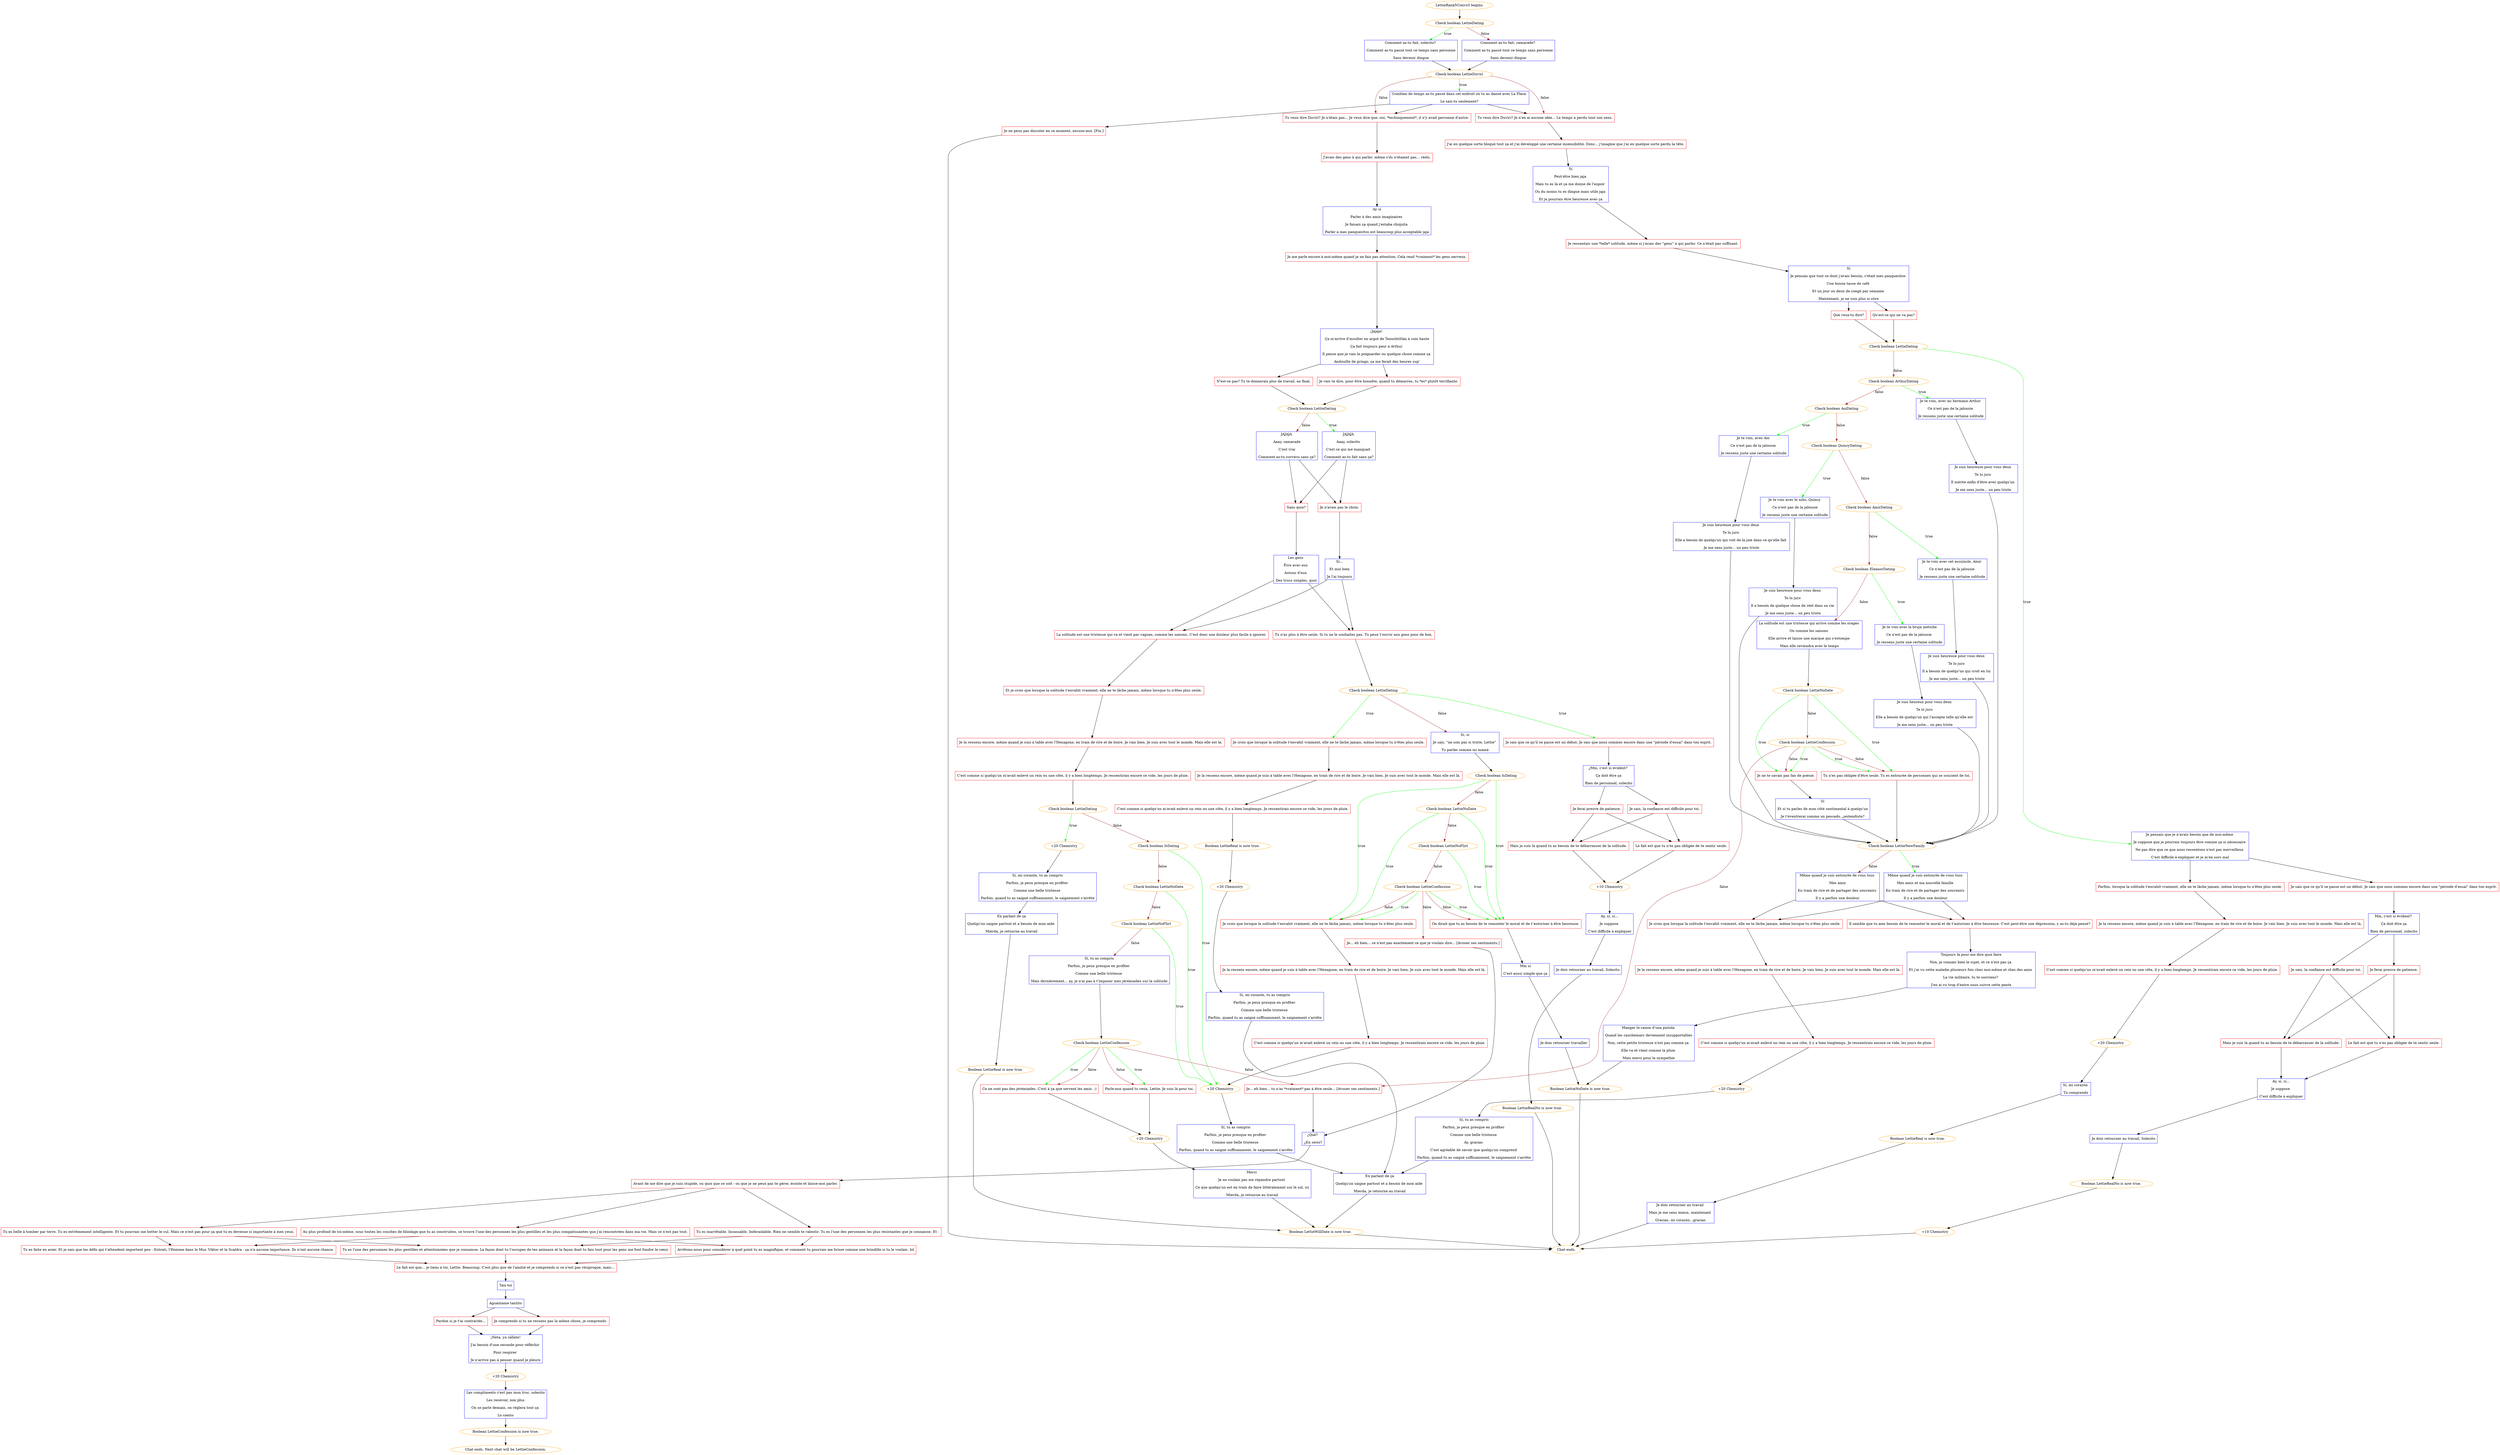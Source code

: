 digraph {
	"LettieRank5Convo3 begins." [color=orange];
		"LettieRank5Convo3 begins." -> j3431786115;
	j3431786115 [label="Check boolean LettieDating",color=orange];
		j3431786115 -> j3391754207 [label=true,color=green];
		j3431786115 -> j3851061272 [label=false,color=brown];
	j3391754207 [label="Comment as-tu fait, solecito? 
Comment as-tu passé tout ce temps sans personne
Sans devenir dingue",shape=box,color=blue];
		j3391754207 -> j1513894469;
	j3851061272 [label="Comment as-tu fait, camarade? 
Comment as-tu passé tout ce temps sans personne
Sans devenir dingue",shape=box,color=blue];
		j3851061272 -> j1513894469;
	j1513894469 [label="Check boolean LettieDuviri",color=orange];
		j1513894469 -> j2232803866 [label=true,color=green];
		j1513894469 -> j2166323130 [label=false,color=brown];
		j1513894469 -> j1804561867 [label=false,color=brown];
	j2232803866 [label="Combien de temps as-tu passé dans cet endroit où tu as dansé avec La Flaca 
Le sais-tu seulement?",shape=box,color=blue];
		j2232803866 -> j2166323130;
		j2232803866 -> j1804561867;
		j2232803866 -> j1968222813;
	j2166323130 [label="Tu veux dire Duviri? Je n'en ai aucune idée... Le temps a perdu tout son sens.",shape=box,color=red];
		j2166323130 -> j557304123;
	j1804561867 [label="Tu veux dire Duviri? Je n'étais pas... Je veux dire que, oui, *techniquement*, il n'y avait personne d'autre.",shape=box,color=red];
		j1804561867 -> j546778840;
	j1968222813 [label="Je ne peux pas discuter en ce moment, excuse-moi. [Fin.]",shape=box,color=red];
		j1968222813 -> "Chat ends.";
	j557304123 [label="J'ai en quelque sorte bloqué tout ça et j'ai développé une certaine insensibilité. Donc... j'imagine que j'ai en quelque sorte perdu la tête.",shape=box,color=red];
		j557304123 -> j3598395476;
	j546778840 [label="J'avais des gens à qui parler, même s'ils n'étaient pas... réels.",shape=box,color=red];
		j546778840 -> j3138800347;
	"Chat ends." [color=orange];
	j3598395476 [label="Sí
Peut-être bien jaja 
Mais tu es là et ça me donne de l'espoir 
Ou du moins tu es dingue mais utile jaja 
Et je pourrais être heureuse avec ça",shape=box,color=blue];
		j3598395476 -> j2517327030;
	j3138800347 [label="Ay sí
Parler à des amis imaginaires 
Je faisais ça quand j'estaba chiquita 
Parler à mes panquecitos est beaucoup plus acceptable jaja",shape=box,color=blue];
		j3138800347 -> j1246213220;
	j2517327030 [label="Je ressentais une *telle* solitude, même si j'avais des \"gens\" à qui parler. Ce n'était pas suffisant.",shape=box,color=red];
		j2517327030 -> j3007227032;
	j1246213220 [label="Je me parle encore à moi-même quand je ne fais pas attention. Cela rend *vraiment* les gens nerveux.",shape=box,color=red];
		j1246213220 -> j1648437565;
	j3007227032 [label="Sí
Je pensais que tout ce dont j'avais besoin, c'était mes panquecitos 
Une bonne tasse de café 
Et un jour ou deux de congé par semaine 
Maintenant, je ne suis plus si sûre",shape=box,color=blue];
		j3007227032 -> j287210826;
		j3007227032 -> j3704000731;
	j1648437565 [label="¡Jajaja! 
Ça m'arrive d'insulter en argot de Tenochtitlán à voix haute
Ça fait toujours peur à Arthur 
Il pense que je vais le poignarder ou quelque chose comme ça 
Andouille de gringo, ça me ferait des heures sup'",shape=box,color=blue];
		j1648437565 -> j2769140430;
		j1648437565 -> j3336325529;
	j287210826 [label="Que veux-tu dire?",shape=box,color=red];
		j287210826 -> j3706178351;
	j3704000731 [label="Qu'est-ce qui ne va pas?",shape=box,color=red];
		j3704000731 -> j3706178351;
	j2769140430 [label="Je vais te dire, pour être honnête, quand tu démarres, tu *es* plutôt terrifiante.",shape=box,color=red];
		j2769140430 -> j2781908573;
	j3336325529 [label="N'est-ce pas? Tu te donnerais plus de travail, au final.",shape=box,color=red];
		j3336325529 -> j2781908573;
	j3706178351 [label="Check boolean LettieDating",color=orange];
		j3706178351 -> j3668394564 [label=true,color=green];
		j3706178351 -> j2058576540 [label=false,color=brown];
	j2781908573 [label="Check boolean LettieDating",color=orange];
		j2781908573 -> j4070551537 [label=true,color=green];
		j2781908573 -> j3660116202 [label=false,color=brown];
	j3668394564 [label="Je pensais que je n'avais besoin que de moi-même 
Je suppose que je pourrais toujours être comme ça si nécessaire 
Ne pas dire que ce que nous ressentons n'est pas merveilleux 
C'est difficile à expliquer et je m'en sors mal",shape=box,color=blue];
		j3668394564 -> j1511549581;
		j3668394564 -> j3133396903;
	j2058576540 [label="Check boolean ArthurDating",color=orange];
		j2058576540 -> j178464116 [label=true,color=green];
		j2058576540 -> j737259859 [label=false,color=brown];
	j4070551537 [label="JAJAJA 
Aaay, solecito 
C'est ce qui me manquait 
Comment as-tu fait sans ça?",shape=box,color=blue];
		j4070551537 -> j3669895901;
		j4070551537 -> j1587169678;
	j3660116202 [label="JAJAJA 
Aaay, camarade
C'est vrai
Comment as-tu survécu sans ça?",shape=box,color=blue];
		j3660116202 -> j3669895901;
		j3660116202 -> j1587169678;
	j1511549581 [label="Je sais que ce qu'il se passe est un début. Je sais que nous sommes encore dans une \"période d'essai\" dans ton esprit.",shape=box,color=red];
		j1511549581 -> j3119221774;
	j3133396903 [label="Parfois, lorsque la solitude t'envahit vraiment, elle ne te lâche jamais, même lorsque tu n'êtes plus seule.",shape=box,color=red];
		j3133396903 -> j2124289622;
	j178464116 [label="Je te vois, avec mi hermano Arthur 
Ce n'est pas de la jalousie 
Je ressens juste une certaine solitude",shape=box,color=blue];
		j178464116 -> j1200197434;
	j737259859 [label="Check boolean AoiDating",color=orange];
		j737259859 -> j252107009 [label=true,color=green];
		j737259859 -> j3783233695 [label=false,color=brown];
	j3669895901 [label="Sans quoi?",shape=box,color=red];
		j3669895901 -> j3741866701;
	j1587169678 [label="Je n'avais pas le choix.",shape=box,color=red];
		j1587169678 -> j3026296212;
	j3119221774 [label="Mm, c'est si évident? 
Ça doit être ça
Rien de personnel, solecito",shape=box,color=blue];
		j3119221774 -> j136595799;
		j3119221774 -> j1442356335;
	j2124289622 [label="Je la ressens encore, même quand je suis à table avec l'Hexagone, en train de rire et de boire. Je vais bien. Je suis avec tout le monde. Mais elle est là.",shape=box,color=red];
		j2124289622 -> j3339706822;
	j1200197434 [label="Je suis heureuse pour vous deux 
Te lo juro 
Il mérite enfin d'être avec quelqu'un 
Je me sens juste... un peu triste",shape=box,color=blue];
		j1200197434 -> j3973502553;
	j252107009 [label="Je te vois, avec Aoi 
Ce n'est pas de la jalousie 
Je ressens juste une certaine solitude",shape=box,color=blue];
		j252107009 -> j1798730751;
	j3783233695 [label="Check boolean QuincyDating",color=orange];
		j3783233695 -> j2675486412 [label=true,color=green];
		j3783233695 -> j4017564867 [label=false,color=brown];
	j3741866701 [label="Les gens 
Être avec eux 
Autour d'eux 
Des trucs simples, quoi",shape=box,color=blue];
		j3741866701 -> j1520157307;
		j3741866701 -> j3116282499;
	j3026296212 [label="Sí...
Et moi bien
Je l'ai toujours",shape=box,color=blue];
		j3026296212 -> j1520157307;
		j3026296212 -> j3116282499;
	j136595799 [label="Je sais, la confiance est difficile pour toi.",shape=box,color=red];
		j136595799 -> j1058127125;
		j136595799 -> j1206150027;
	j1442356335 [label="Je ferai preuve de patience.",shape=box,color=red];
		j1442356335 -> j1058127125;
		j1442356335 -> j1206150027;
	j3339706822 [label="C'est comme si quelqu'un m'avait enlevé un rein ou une côte, il y a bien longtemps. Je ressentirais encore ce vide, les jours de pluie.",shape=box,color=red];
		j3339706822 -> j1301570782;
	j3973502553 [label="Check boolean LettieNewFamily",color=orange];
		j3973502553 -> j2563552923 [label=true,color=green];
		j3973502553 -> j3852884592 [label=false,color=brown];
	j1798730751 [label="Je suis heureuse pour vous deux 
Te lo juro 
Elle a besoin de quelqu'un qui voit de la joie dans ce qu'elle fait 
Je me sens juste... un peu triste",shape=box,color=blue];
		j1798730751 -> j3973502553;
	j2675486412 [label="Je te vois avec le niño, Quincy 
Ce n'est pas de la jalousie
Je ressens juste une certaine solitude",shape=box,color=blue];
		j2675486412 -> j3337135750;
	j4017564867 [label="Check boolean AmirDating",color=orange];
		j4017564867 -> j506543874 [label=true,color=green];
		j4017564867 -> j3605870994 [label=false,color=brown];
	j1520157307 [label="La solitude est une tristesse qui va et vient par vagues, comme les saisons. C'est donc une douleur plus facile à ignorer.",shape=box,color=red];
		j1520157307 -> j4171447098;
	j3116282499 [label="Tu n'as plus à être seule. Si tu ne le souhaites pas. Tu peux t'ouvrir aux gens pour de bon.",shape=box,color=red];
		j3116282499 -> j2887806631;
	j1058127125 [label="Mais je suis là quand tu as besoin de te débarrasser de la solitude.",shape=box,color=red];
		j1058127125 -> j571795284;
	j1206150027 [label="Le fait est que tu n'es pas obligée de te sentir seule.",shape=box,color=red];
		j1206150027 -> j571795284;
	j1301570782 [label="+20 Chemistry",color=orange];
		j1301570782 -> j1910115313;
	j2563552923 [label="Même quand je suis entourée de vous tous 
Mes amis et ma nouvelle famille 
En train de rire et de partager des souvenirs 
Il y a parfois une douleur",shape=box,color=blue];
		j2563552923 -> j728192484;
		j2563552923 -> j129657148;
	j3852884592 [label="Même quand je suis entourée de vous tous 
Mes amis
En train de rire et de partager des souvenirs 
Il y a parfois une douleur",shape=box,color=blue];
		j3852884592 -> j728192484;
		j3852884592 -> j129657148;
	j3337135750 [label="Je suis heureuse pour vous deux 
Te lo juro 
Il a besoin de quelque chose de réel dans sa vie 
Je me sens juste... un peu triste",shape=box,color=blue];
		j3337135750 -> j3973502553;
	j506543874 [label="Je te vois avec cet escuincle, Amir 
Ce n'est pas de la jalousie 
Je ressens juste une certaine solitude",shape=box,color=blue];
		j506543874 -> j2499225756;
	j3605870994 [label="Check boolean EleanorDating",color=orange];
		j3605870994 -> j4101208838 [label=true,color=green];
		j3605870994 -> j150888847 [label=false,color=brown];
	j4171447098 [label="Et je crois que lorsque la solitude t'envahit vraiment, elle ne te lâche jamais, même lorsque tu n'êtes plus seule.",shape=box,color=red];
		j4171447098 -> j2830553064;
	j2887806631 [label="Check boolean LettieDating",color=orange];
		j2887806631 -> j154756016 [label=true,color=green];
		j2887806631 -> j2659340227 [label=true,color=green];
		j2887806631 -> j4066529521 [label=false,color=brown];
	j571795284 [label="Ay, sí, sí...
Je suppose 
C'est difficile à expliquer",shape=box,color=blue];
		j571795284 -> j474876442;
	j1910115313 [label="Sí, mi corazón 
Tu comprends",shape=box,color=blue];
		j1910115313 -> j1673249383;
	j728192484 [label="Je crois que lorsque la solitude t'envahit vraiment, elle ne te lâche jamais, même lorsque tu n'êtes plus seule.",shape=box,color=red];
		j728192484 -> j1731433424;
	j129657148 [label="Il semble que tu aies besoin de te remonter le moral et de t'autoriser à être heureuse. C'est peut-être une dépression, y as-tu déjà pensé?",shape=box,color=red];
		j129657148 -> j873709645;
	j2499225756 [label="Je suis heureuse pour vous deux 
Te lo juro 
Il a besoin de quelqu'un qui croit en lui 
Je me sens juste... un peu triste",shape=box,color=blue];
		j2499225756 -> j3973502553;
	j4101208838 [label="Je te vois avec la bruja metiche
Ce n'est pas de la jalousie 
Je ressens juste une certaine solitude",shape=box,color=blue];
		j4101208838 -> j315219778;
	j150888847 [label="La solitude est une tristesse qui arrive comme les orages 
Ou comme les saisons 
Elle arrive et laisse une marque qui s'estompe 
Mais elle reviendra avec le temps",shape=box,color=blue];
		j150888847 -> j2778667326;
	j2830553064 [label="Je la ressens encore, même quand je suis à table avec l'Hexagone, en train de rire et de boire. Je vais bien. Je suis avec tout le monde. Mais elle est là.",shape=box,color=red];
		j2830553064 -> j4103328762;
	j154756016 [label="Je sais que ce qu'il se passe est un début. Je sais que nous sommes encore dans une \"période d'essai\" dans ton esprit.",shape=box,color=red];
		j154756016 -> j1977174615;
	j2659340227 [label="Je crois que lorsque la solitude t'envahit vraiment, elle ne te lâche jamais, même lorsque tu n'êtes plus seule.",shape=box,color=red];
		j2659340227 -> j1822756713;
	j4066529521 [label="Sí, sí
Je sais, \"ne sois pas si triste, Lettie\" 
Tu parles comme mi mamá",shape=box,color=blue];
		j4066529521 -> j2867204249;
	j474876442 [label="Je dois retourner au travail, Solecito",shape=box,color=blue];
		j474876442 -> j1620244087;
	j1673249383 [label="Boolean LettieReal is now true.",color=orange];
		j1673249383 -> j1755685632;
	j1731433424 [label="Je la ressens encore, même quand je suis à table avec l'Hexagone, en train de rire et de boire. Je vais bien. Je suis avec tout le monde. Mais elle est là.",shape=box,color=red];
		j1731433424 -> j2361151834;
	j873709645 [label="Toujours là pour me dire quoi faire
Non, je connais bien le sujet, et ce n'est pas ça 
Et j'ai vu cette maladie plusieurs fois chez moi-même et chez des amis 
La vie militaire, tu te souviens? 
J'en ai vu trop d'entre nous suivre cette pente",shape=box,color=blue];
		j873709645 -> j4085722184;
	j315219778 [label="Je suis heureux pour vous deux 
Te lo juro 
Elle a besoin de quelqu'un qui l'accepte telle qu'elle est 
Je me sens juste... un peu triste",shape=box,color=blue];
		j315219778 -> j3973502553;
	j2778667326 [label="Check boolean LettieNoDate",color=orange];
		j2778667326 -> j3307150934 [label=true,color=green];
		j2778667326 -> j2201071871 [label=true,color=green];
		j2778667326 -> j2278430672 [label=false,color=brown];
	j4103328762 [label="C'est comme si quelqu'un m'avait enlevé un rein ou une côte, il y a bien longtemps. Je ressentirais encore ce vide, les jours de pluie.",shape=box,color=red];
		j4103328762 -> j3752408098;
	j1977174615 [label="¿Mm, c'est si évident? 
Ça doit être ça
Rien de personnel, solecito",shape=box,color=blue];
		j1977174615 -> j185187471;
		j1977174615 -> j1786190058;
	j1822756713 [label="Je la ressens encore, même quand je suis à table avec l'Hexagone, en train de rire et de boire. Je vais bien. Je suis avec tout le monde. Mais elle est là.",shape=box,color=red];
		j1822756713 -> j1065785589;
	j2867204249 [label="Check boolean IsDating",color=orange];
		j2867204249 -> j1025620560 [label=true,color=green];
		j2867204249 -> j3177187442 [label=true,color=green];
		j2867204249 -> j2718353565 [label=false,color=brown];
	j1620244087 [label="Boolean LettieRealNo is now true.",color=orange];
		j1620244087 -> j1933300832;
	j1755685632 [label="Je dois retourner au travail 
Mais je me sens mieux, maintenant 
Gracias, mi corazón...gracias",shape=box,color=blue];
		j1755685632 -> "Chat ends.";
	j2361151834 [label="C'est comme si quelqu'un m'avait enlevé un rein ou une côte, il y a bien longtemps. Je ressentirais encore ce vide, les jours de pluie.",shape=box,color=red];
		j2361151834 -> j3758072179;
	j4085722184 [label="Manger le canon d'una pistola 
Quand les cauchemars deviennent insupportables
Non, cette petite tristesse n'est pas comme ça 
Elle va et vient comme la pluie 
Mais merci pour la sympathie",shape=box,color=blue];
		j4085722184 -> j2703113057;
	j3307150934 [label="Tu n'es pas obligée d'être seule. Tu es entourée de personnes qui se soucient de toi.",shape=box,color=red];
		j3307150934 -> j3973502553;
	j2201071871 [label="Je ne te savais pas fan de poésie.",shape=box,color=red];
		j2201071871 -> j1917893015;
	j2278430672 [label="Check boolean LettieConfession",color=orange];
		j2278430672 -> j3307150934 [label=true,color=green];
		j2278430672 -> j2201071871 [label=true,color=green];
		j2278430672 -> j3307150934 [label=false,color=brown];
		j2278430672 -> j2201071871 [label=false,color=brown];
		j2278430672 -> j3143280170 [label=false,color=brown];
	j3752408098 [label="Check boolean LettieDating",color=orange];
		j3752408098 -> j3927274971 [label=true,color=green];
		j3752408098 -> j2246228205 [label=false,color=brown];
	j185187471 [label="Je sais, la confiance est difficile pour toi.",shape=box,color=red];
		j185187471 -> j3070650556;
		j185187471 -> j3479194947;
	j1786190058 [label="Je ferai preuve de patience.",shape=box,color=red];
		j1786190058 -> j3070650556;
		j1786190058 -> j3479194947;
	j1065785589 [label="C'est comme si quelqu'un m'avait enlevé un rein ou une côte, il y a bien longtemps. Je ressentirais encore ce vide, les jours de pluie.",shape=box,color=red];
		j1065785589 -> j3592896487;
	j1025620560 [label="On dirait que tu as besoin de te remonter le moral et de t’autoriser à être heureuse.",shape=box,color=red];
		j1025620560 -> j463984899;
	j3177187442 [label="Je crois que lorsque la solitude t'envahit vraiment, elle ne te lâche jamais, même lorsque tu n'êtes plus seule.",shape=box,color=red];
		j3177187442 -> j285408075;
	j2718353565 [label="Check boolean LettieNoDate",color=orange];
		j2718353565 -> j1025620560 [label=true,color=green];
		j2718353565 -> j3177187442 [label=true,color=green];
		j2718353565 -> j3116160337 [label=false,color=brown];
	j1933300832 [label="+10 Chemistry",color=orange];
		j1933300832 -> "Chat ends.";
	j3758072179 [label="+20 Chemistry",color=orange];
		j3758072179 -> j1177859219;
	j2703113057 [label="Boolean LettieNoDate is now true.",color=orange];
		j2703113057 -> "Chat ends.";
	j1917893015 [label="Sí
Et si tu parles de mon côté sentimental à quelqu'un
Je t'éventrerai comme un pescado, ¿entendiste?",shape=box,color=blue];
		j1917893015 -> j3973502553;
	j3143280170 [label="Je... eh bien... tu n'as *vraiment* pas à être seule... [Avouer ses sentiments.]",shape=box,color=red];
		j3143280170 -> j2846994406;
	j3927274971 [label="+20 Chemistry",color=orange];
		j3927274971 -> j3292747873;
	j2246228205 [label="Check boolean IsDating",color=orange];
		j2246228205 -> j90735922 [label=true,color=green];
		j2246228205 -> j2281631822 [label=false,color=brown];
	j3070650556 [label="Mais je suis là quand tu as besoin de te débarrasser de la solitude.",shape=box,color=red];
		j3070650556 -> j1952271118;
	j3479194947 [label="Le fait est que tu n'es pas obligée de te sentir seule.",shape=box,color=red];
		j3479194947 -> j1952271118;
	j3592896487 [label="Boolean LettieReal is now true.",color=orange];
		j3592896487 -> j3701695367;
	j463984899 [label="Mm sí
C'est aussi simple que ça",shape=box,color=blue];
		j463984899 -> j55441006;
	j285408075 [label="Je la ressens encore, même quand je suis à table avec l'Hexagone, en train de rire et de boire. Je vais bien. Je suis avec tout le monde. Mais elle est là.",shape=box,color=red];
		j285408075 -> j1856166300;
	j3116160337 [label="Check boolean LettieNoFlirt",color=orange];
		j3116160337 -> j1025620560 [label=true,color=green];
		j3116160337 -> j129282513 [label=false,color=brown];
	j1177859219 [label="Sí, tu as compris
Parfois, je peux presque en profiter 
Comme une belle tristesse 
Ay, gracias 
C'est agréable de savoir que quelqu'un comprend 
Parfois, quand tu as saigné suffisamment, le saignement s'arrête",shape=box,color=blue];
		j1177859219 -> j241298427;
	j2846994406 [label="¿Qué? 
¿En serio?",shape=box,color=blue];
		j2846994406 -> j166866696;
	j3292747873 [label="Sí, mi corazón, tu as compris
Parfois, je peux presque en profiter 
Comme une belle tristesse 
Parfois, quand tu as saigné suffisamment, le saignement s'arrête",shape=box,color=blue];
		j3292747873 -> j2606442238;
	j90735922 [label="+20 Chemistry",color=orange];
		j90735922 -> j3908117566;
	j2281631822 [label="Check boolean LettieNoDate",color=orange];
		j2281631822 -> j90735922 [label=true,color=green];
		j2281631822 -> j3390040892 [label=false,color=brown];
	j1952271118 [label="+10 Chemistry",color=orange];
		j1952271118 -> j952609540;
	j3701695367 [label="+20 Chemistry",color=orange];
		j3701695367 -> j386536323;
	j55441006 [label="Je dois retourner travailler",shape=box,color=blue];
		j55441006 -> j2703113057;
	j1856166300 [label="C'est comme si quelqu'un m'avait enlevé un rein ou une côte, il y a bien longtemps. Je ressentirais encore ce vide, les jours de pluie.",shape=box,color=red];
		j1856166300 -> j90735922;
	j129282513 [label="Check boolean LettieConfession",color=orange];
		j129282513 -> j1025620560 [label=true,color=green];
		j129282513 -> j3177187442 [label=true,color=green];
		j129282513 -> j1025620560 [label=false,color=brown];
		j129282513 -> j3177187442 [label=false,color=brown];
		j129282513 -> j4253863302 [label=false,color=brown];
	j241298427 [label="En parlant de ça
Quelqu'un saigne partout et a besoin de mon aide 
Mierda, je retourne au travail",shape=box,color=blue];
		j241298427 -> j2129367046;
	j166866696 [label="Avant de me dire que je suis stupide, ou quoi que ce soit - ou que je ne peux pas te gérer, écoute et laisse-moi parler.",shape=box,color=red];
		j166866696 -> j2494905174;
		j166866696 -> j1467867756;
		j166866696 -> j3265420350;
	j2606442238 [label="En parlant de ça
Quelqu'un saigne partout et a besoin de mon aide 
Mierda, je retourne au travail",shape=box,color=blue];
		j2606442238 -> j2414187082;
	j3908117566 [label="Sí, tu as compris
Parfois, je peux presque en profiter 
Comme une belle tristesse 
Parfois, quand tu as saigné suffisamment, le saignement s'arrête",shape=box,color=blue];
		j3908117566 -> j241298427;
	j3390040892 [label="Check boolean LettieNoFlirt",color=orange];
		j3390040892 -> j90735922 [label=true,color=green];
		j3390040892 -> j1460995486 [label=false,color=brown];
	j952609540 [label="Ay, sí, sí...
Je suppose 
C'est difficile à expliquer",shape=box,color=blue];
		j952609540 -> j2580545793;
	j386536323 [label="Sí, mi corazón, tu as compris
Parfois, je peux presque en profiter 
Comme une belle tristesse 
Parfois, quand tu as saigné suffisamment, le saignement s'arrête",shape=box,color=blue];
		j386536323 -> j241298427;
	j4253863302 [label="Je... eh bien... ce n'est pas exactement ce que je voulais dire... [Avouer ses sentiments.]",shape=box,color=red];
		j4253863302 -> j2846994406;
	j2129367046 [label="Boolean LettieWillDate is now true.",color=orange];
		j2129367046 -> "Chat ends.";
	j2494905174 [label="Tu es belle à tomber par terre. Tu es extrêmement intelligente. Et tu pourrais me botter le cul. Mais ce n'est pas pour ça que tu es devenue si importante à mes yeux.",shape=box,color=red];
		j2494905174 -> j4004366470;
		j2494905174 -> j2474009372;
	j1467867756 [label="Au plus profond de toi-même, sous toutes les couches de blindage que tu as construites, se trouve l'une des personnes les plus gentilles et les plus compatissantes que j'ai rencontrées dans ma vie. Mais ce n'est pas tout.",shape=box,color=red];
		j1467867756 -> j2787670777;
		j1467867756 -> j2474009372;
	j3265420350 [label="Tu es inarrêtable. Incassable. Inébranlable. Rien ne semble te ralentir. Tu es l'une des personnes les plus résistantes que je connaisse. Et -",shape=box,color=red];
		j3265420350 -> j2787670777;
		j3265420350 -> j4004366470;
	j2414187082 [label="Boolean LettieReal is now true.",color=orange];
		j2414187082 -> j2129367046;
	j1460995486 [label="Sí, tu as compris
Parfois, je peux presque en profiter 
Comme une belle tristesse 
Mais dernièrement... ay, je n'ai pas à t'imposer mes jérémiades sur la solitude",shape=box,color=blue];
		j1460995486 -> j742488399;
	j2580545793 [label="Je dois retourner au travail, Solecito",shape=box,color=blue];
		j2580545793 -> j1195005912;
	j4004366470 [label="Tu es l'une des personnes les plus gentilles et attentionnées que je connaisse. La façon dont tu t'occupes de tes animaux et la façon dont tu fais tout pour les gens me font fondre le cœur.",shape=box,color=red];
		j4004366470 -> j2328878334;
	j2474009372 [label="Tu es faite en acier. Et je sais que les défis qui t'attendent importent peu - Entrati, l'Homme dans le Mur, Viktor et la Scaldra - ça n'a aucune importance. Ils n'ont aucune chance.",shape=box,color=red];
		j2474009372 -> j2328878334;
	j2787670777 [label="Arrêtons-nous pour considérer à quel point tu es magnifique, et comment tu pourrais me briser comme une brindille si tu le voulais. lol",shape=box,color=red];
		j2787670777 -> j2328878334;
	j742488399 [label="Check boolean LettieConfession",color=orange];
		j742488399 -> j1613943503 [label=true,color=green];
		j742488399 -> j3366309519 [label=true,color=green];
		j742488399 -> j1613943503 [label=false,color=brown];
		j742488399 -> j3366309519 [label=false,color=brown];
		j742488399 -> j3143280170 [label=false,color=brown];
	j1195005912 [label="Boolean LettieRealNo is now true.",color=orange];
		j1195005912 -> "Chat ends.";
	j2328878334 [label="Le fait est que... je tiens à toi, Lettie. Beaucoup. C'est plus que de l'amitié et je comprends si ce n'est pas réciproque, mais...",shape=box,color=red];
		j2328878334 -> j2606071377;
	j1613943503 [label="Parle-moi quand tu veux, Lettie. Je suis là pour toi.",shape=box,color=red];
		j1613943503 -> j634896295;
	j3366309519 [label="Ce ne sont pas des jérémiades. C'est à ça que servent les amis. :)",shape=box,color=red];
		j3366309519 -> j634896295;
	j2606071377 [label="Tais-toi",shape=box,color=blue];
		j2606071377 -> j1642855664;
	j634896295 [label="+20 Chemistry",color=orange];
		j634896295 -> j497424133;
	j1642855664 [label="Aguántame tantito",shape=box,color=blue];
		j1642855664 -> j940772342;
		j1642855664 -> j4204873647;
	j497424133 [label="Merci 
Je ne voulais pas me répandre partout 
Ce que quelqu'un est en train de faire littéralement sur le sol, ici
Mierda, je retourne au travail",shape=box,color=blue];
		j497424133 -> j2129367046;
	j940772342 [label="Pardon si je t'ai contrariée...",shape=box,color=red];
		j940772342 -> j3453384676;
	j4204873647 [label="Je comprends si tu ne ressens pas la même chose, je comprends.",shape=box,color=red];
		j4204873647 -> j3453384676;
	j3453384676 [label="¡Neta, ya cállate!
J'ai besoin d'une seconde pour réfléchir 
Pour respirer 
Je n'arrive pas à penser quand je pleure",shape=box,color=blue];
		j3453384676 -> j2759854395;
	j2759854395 [label="+20 Chemistry",color=orange];
		j2759854395 -> j2584844534;
	j2584844534 [label="Les compliments c'est pas mon truc, solecito
Les recevoir, non plus
On se parle demain, on réglera tout ça 
Lo siento",shape=box,color=blue];
		j2584844534 -> j2564553015;
	j2564553015 [label="Boolean LettieConfession is now true.",color=orange];
		j2564553015 -> "Chat ends. Next chat will be LettieConfession.";
	"Chat ends. Next chat will be LettieConfession." [color=orange];
}
